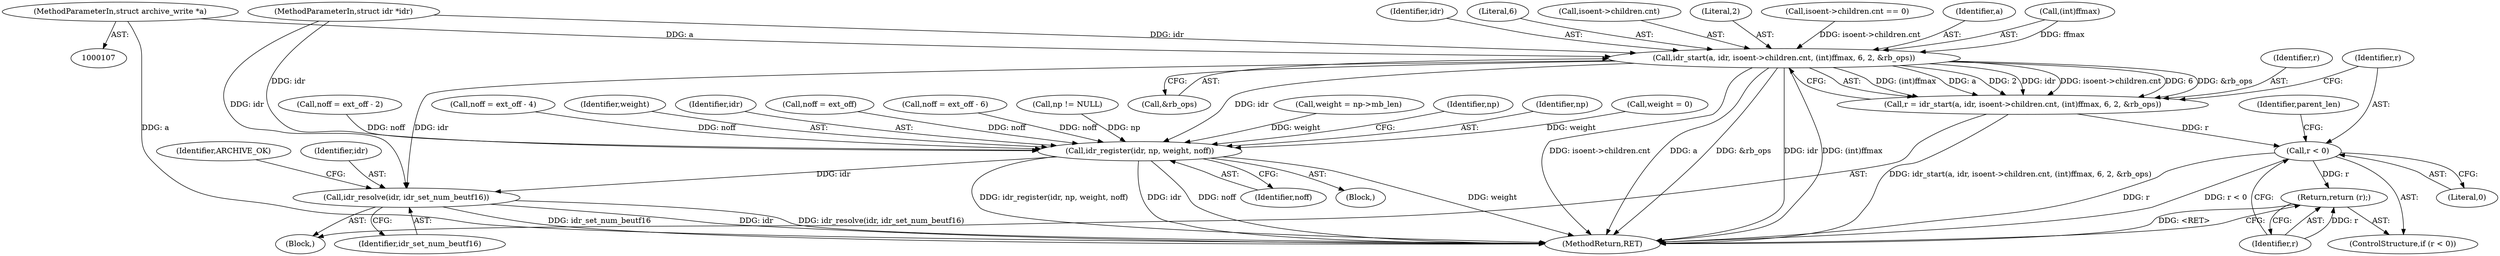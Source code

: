 digraph "0_libarchive_3014e198@pointer" {
"1000108" [label="(MethodParameterIn,struct archive_write *a)"];
"1000154" [label="(Call,idr_start(a, idr, isoent->children.cnt, (int)ffmax, 6, 2, &rb_ops))"];
"1000152" [label="(Call,r = idr_start(a, idr, isoent->children.cnt, (int)ffmax, 6, 2, &rb_ops))"];
"1000170" [label="(Call,r < 0)"];
"1000173" [label="(Return,return (r);)"];
"1000534" [label="(Call,idr_register(idr, np, weight, noff))"];
"1000539" [label="(Call,idr_resolve(idr, idr_set_num_beutf16))"];
"1000539" [label="(Call,idr_resolve(idr, idr_set_num_beutf16))"];
"1000436" [label="(Call,weight = np->mb_len)"];
"1000171" [label="(Identifier,r)"];
"1000176" [label="(Identifier,parent_len)"];
"1000211" [label="(Identifier,np)"];
"1000162" [label="(Call,(int)ffmax)"];
"1000153" [label="(Identifier,r)"];
"1000167" [label="(Call,&rb_ops)"];
"1000536" [label="(Identifier,np)"];
"1000156" [label="(Identifier,idr)"];
"1000295" [label="(Call,weight = 0)"];
"1000165" [label="(Literal,6)"];
"1000525" [label="(Call,noff = ext_off - 2)"];
"1000152" [label="(Call,r = idr_start(a, idr, isoent->children.cnt, (int)ffmax, 6, 2, &rb_ops))"];
"1000543" [label="(Identifier,ARCHIVE_OK)"];
"1000513" [label="(Call,noff = ext_off - 4)"];
"1000537" [label="(Identifier,weight)"];
"1000157" [label="(Call,isoent->children.cnt)"];
"1000541" [label="(Identifier,idr_set_num_beutf16)"];
"1000544" [label="(MethodReturn,RET)"];
"1000535" [label="(Identifier,idr)"];
"1000170" [label="(Call,r < 0)"];
"1000531" [label="(Call,noff = ext_off)"];
"1000534" [label="(Call,idr_register(idr, np, weight, noff))"];
"1000166" [label="(Literal,2)"];
"1000123" [label="(Call,isoent->children.cnt == 0)"];
"1000155" [label="(Identifier,a)"];
"1000173" [label="(Return,return (r);)"];
"1000540" [label="(Identifier,idr)"];
"1000501" [label="(Call,noff = ext_off - 6)"];
"1000111" [label="(Block,)"];
"1000538" [label="(Identifier,noff)"];
"1000169" [label="(ControlStructure,if (r < 0))"];
"1000154" [label="(Call,idr_start(a, idr, isoent->children.cnt, (int)ffmax, 6, 2, &rb_ops))"];
"1000108" [label="(MethodParameterIn,struct archive_write *a)"];
"1000172" [label="(Literal,0)"];
"1000215" [label="(Block,)"];
"1000207" [label="(Call,np != NULL)"];
"1000174" [label="(Identifier,r)"];
"1000110" [label="(MethodParameterIn,struct idr *idr)"];
"1000108" -> "1000107"  [label="AST: "];
"1000108" -> "1000544"  [label="DDG: a"];
"1000108" -> "1000154"  [label="DDG: a"];
"1000154" -> "1000152"  [label="AST: "];
"1000154" -> "1000167"  [label="CFG: "];
"1000155" -> "1000154"  [label="AST: "];
"1000156" -> "1000154"  [label="AST: "];
"1000157" -> "1000154"  [label="AST: "];
"1000162" -> "1000154"  [label="AST: "];
"1000165" -> "1000154"  [label="AST: "];
"1000166" -> "1000154"  [label="AST: "];
"1000167" -> "1000154"  [label="AST: "];
"1000152" -> "1000154"  [label="CFG: "];
"1000154" -> "1000544"  [label="DDG: isoent->children.cnt"];
"1000154" -> "1000544"  [label="DDG: a"];
"1000154" -> "1000544"  [label="DDG: &rb_ops"];
"1000154" -> "1000544"  [label="DDG: idr"];
"1000154" -> "1000544"  [label="DDG: (int)ffmax"];
"1000154" -> "1000152"  [label="DDG: (int)ffmax"];
"1000154" -> "1000152"  [label="DDG: a"];
"1000154" -> "1000152"  [label="DDG: 2"];
"1000154" -> "1000152"  [label="DDG: idr"];
"1000154" -> "1000152"  [label="DDG: isoent->children.cnt"];
"1000154" -> "1000152"  [label="DDG: 6"];
"1000154" -> "1000152"  [label="DDG: &rb_ops"];
"1000110" -> "1000154"  [label="DDG: idr"];
"1000123" -> "1000154"  [label="DDG: isoent->children.cnt"];
"1000162" -> "1000154"  [label="DDG: ffmax"];
"1000154" -> "1000534"  [label="DDG: idr"];
"1000154" -> "1000539"  [label="DDG: idr"];
"1000152" -> "1000111"  [label="AST: "];
"1000153" -> "1000152"  [label="AST: "];
"1000171" -> "1000152"  [label="CFG: "];
"1000152" -> "1000544"  [label="DDG: idr_start(a, idr, isoent->children.cnt, (int)ffmax, 6, 2, &rb_ops)"];
"1000152" -> "1000170"  [label="DDG: r"];
"1000170" -> "1000169"  [label="AST: "];
"1000170" -> "1000172"  [label="CFG: "];
"1000171" -> "1000170"  [label="AST: "];
"1000172" -> "1000170"  [label="AST: "];
"1000174" -> "1000170"  [label="CFG: "];
"1000176" -> "1000170"  [label="CFG: "];
"1000170" -> "1000544"  [label="DDG: r"];
"1000170" -> "1000544"  [label="DDG: r < 0"];
"1000170" -> "1000173"  [label="DDG: r"];
"1000173" -> "1000169"  [label="AST: "];
"1000173" -> "1000174"  [label="CFG: "];
"1000174" -> "1000173"  [label="AST: "];
"1000544" -> "1000173"  [label="CFG: "];
"1000173" -> "1000544"  [label="DDG: <RET>"];
"1000174" -> "1000173"  [label="DDG: r"];
"1000534" -> "1000215"  [label="AST: "];
"1000534" -> "1000538"  [label="CFG: "];
"1000535" -> "1000534"  [label="AST: "];
"1000536" -> "1000534"  [label="AST: "];
"1000537" -> "1000534"  [label="AST: "];
"1000538" -> "1000534"  [label="AST: "];
"1000211" -> "1000534"  [label="CFG: "];
"1000534" -> "1000544"  [label="DDG: idr_register(idr, np, weight, noff)"];
"1000534" -> "1000544"  [label="DDG: idr"];
"1000534" -> "1000544"  [label="DDG: noff"];
"1000534" -> "1000544"  [label="DDG: weight"];
"1000110" -> "1000534"  [label="DDG: idr"];
"1000207" -> "1000534"  [label="DDG: np"];
"1000436" -> "1000534"  [label="DDG: weight"];
"1000295" -> "1000534"  [label="DDG: weight"];
"1000513" -> "1000534"  [label="DDG: noff"];
"1000501" -> "1000534"  [label="DDG: noff"];
"1000525" -> "1000534"  [label="DDG: noff"];
"1000531" -> "1000534"  [label="DDG: noff"];
"1000534" -> "1000539"  [label="DDG: idr"];
"1000539" -> "1000111"  [label="AST: "];
"1000539" -> "1000541"  [label="CFG: "];
"1000540" -> "1000539"  [label="AST: "];
"1000541" -> "1000539"  [label="AST: "];
"1000543" -> "1000539"  [label="CFG: "];
"1000539" -> "1000544"  [label="DDG: idr"];
"1000539" -> "1000544"  [label="DDG: idr_resolve(idr, idr_set_num_beutf16)"];
"1000539" -> "1000544"  [label="DDG: idr_set_num_beutf16"];
"1000110" -> "1000539"  [label="DDG: idr"];
}
